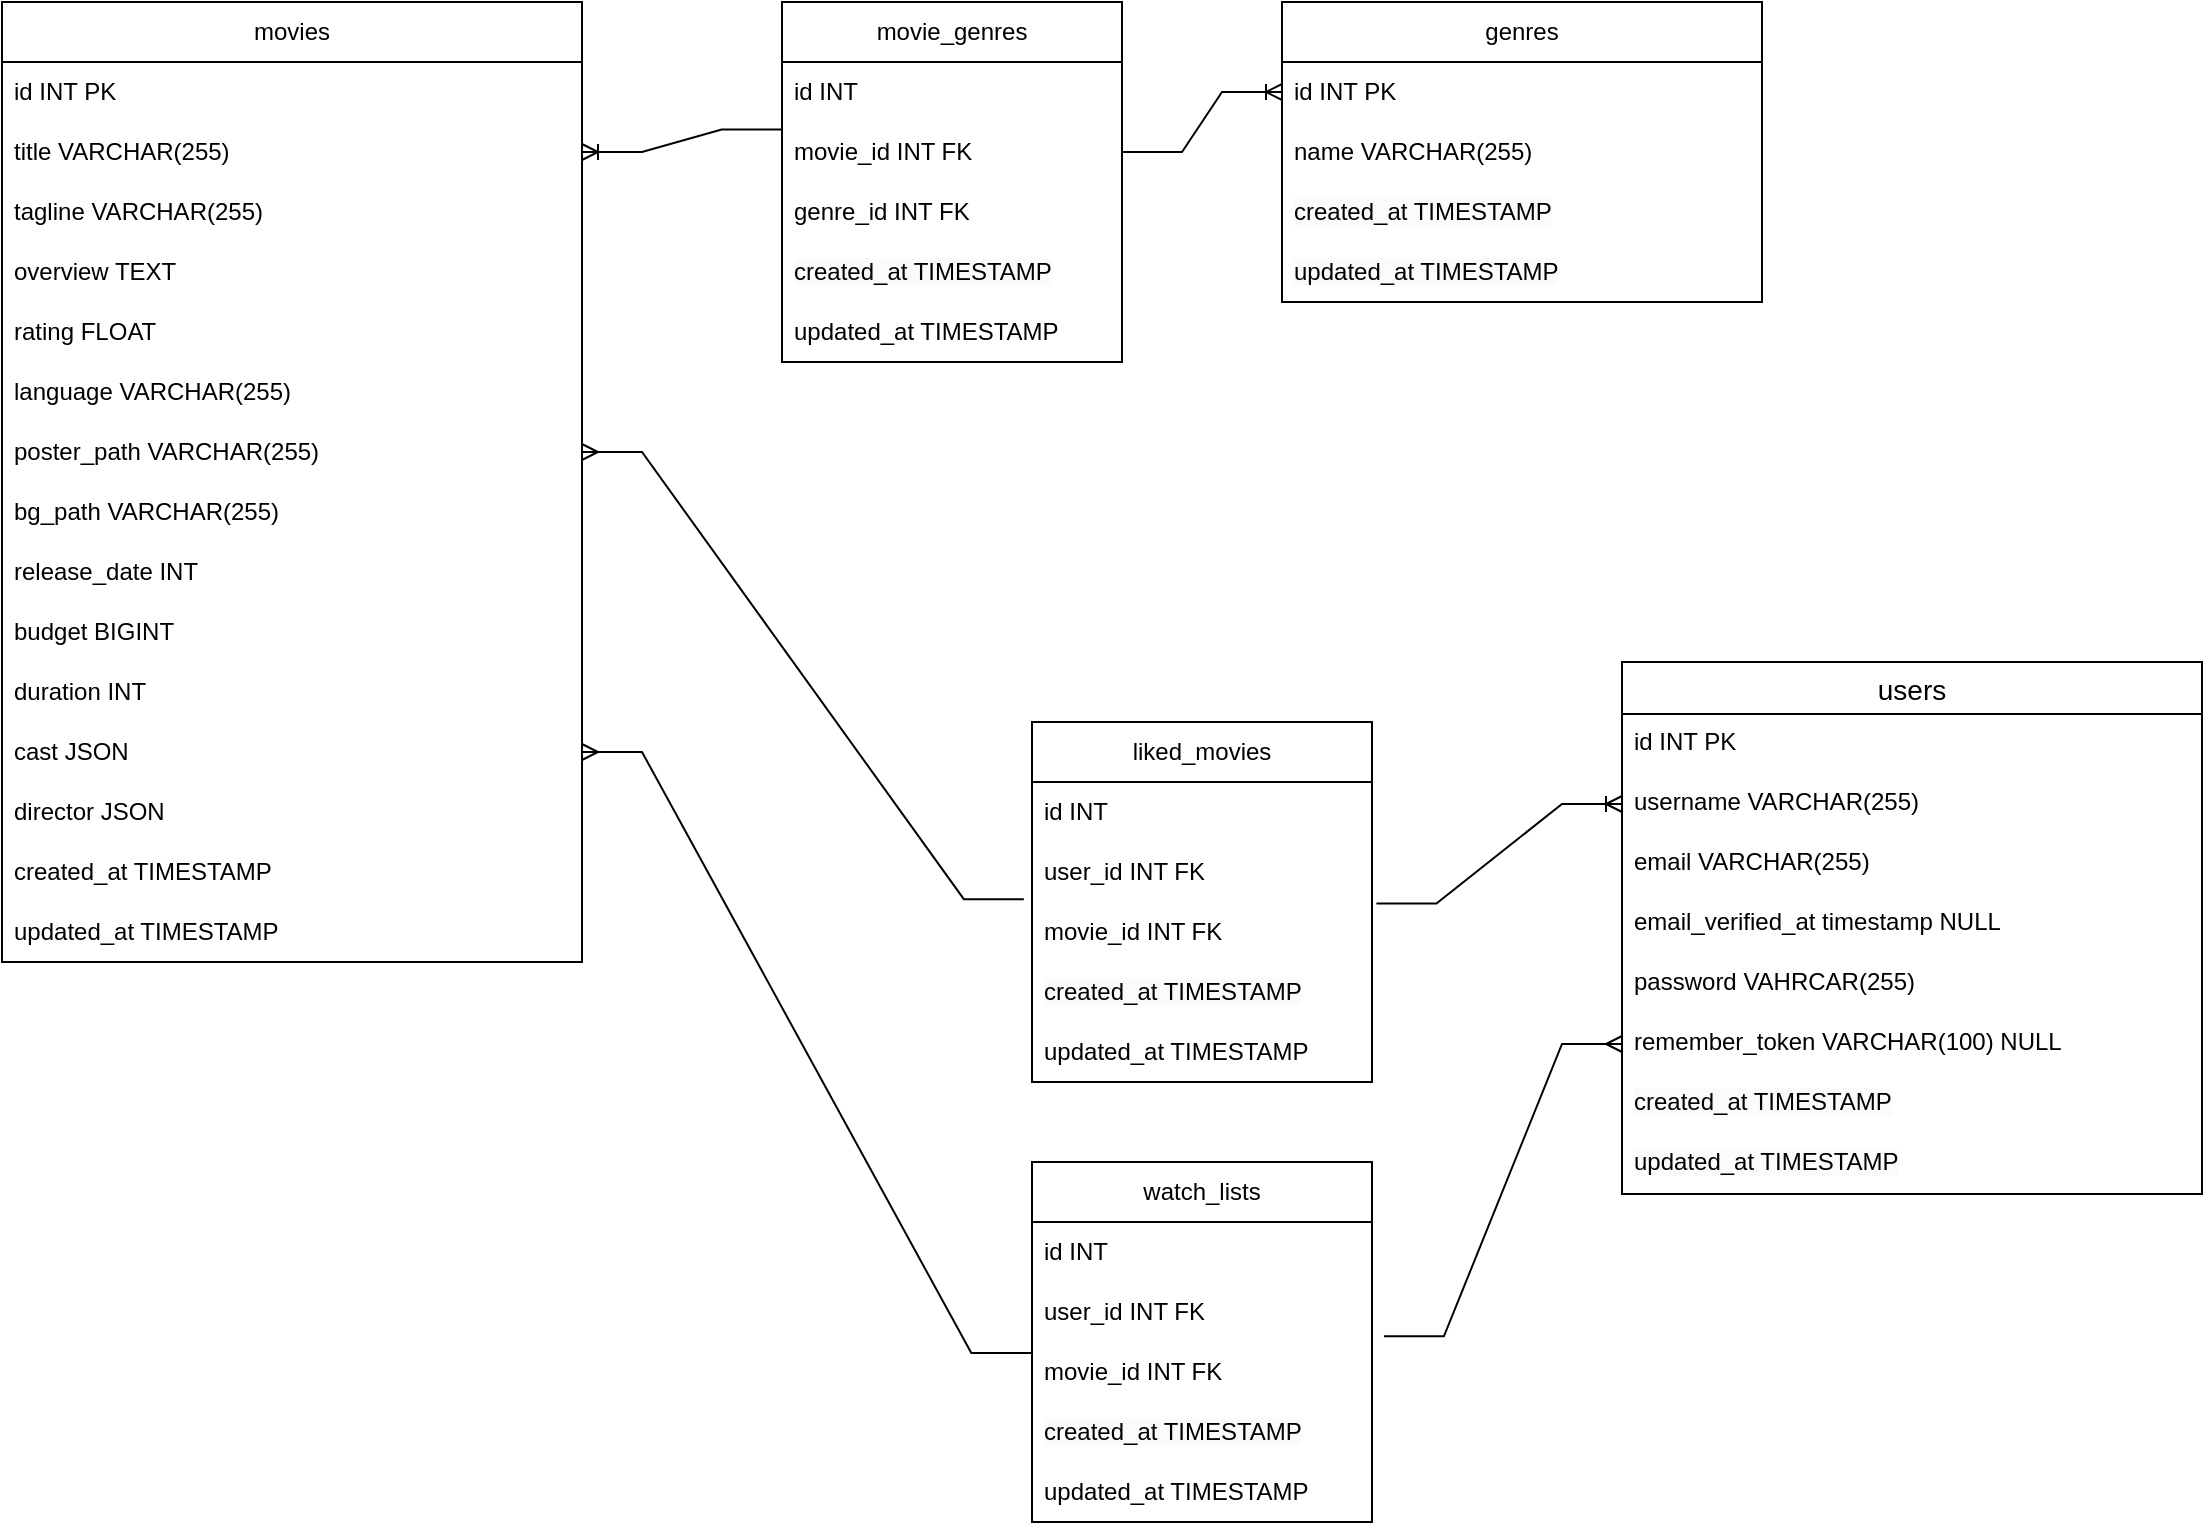 <mxfile version="26.0.10">
  <diagram id="R2lEEEUBdFMjLlhIrx00" name="Page-1">
    <mxGraphModel dx="2787" dy="2155" grid="1" gridSize="10" guides="1" tooltips="1" connect="1" arrows="1" fold="1" page="1" pageScale="1" pageWidth="850" pageHeight="1100" math="0" shadow="0" extFonts="Permanent Marker^https://fonts.googleapis.com/css?family=Permanent+Marker">
      <root>
        <mxCell id="0" />
        <mxCell id="1" parent="0" />
        <mxCell id="Nab35deKAh40LANfbA0e-5" value="movies" style="swimlane;fontStyle=0;childLayout=stackLayout;horizontal=1;startSize=30;horizontalStack=0;resizeParent=1;resizeParentMax=0;resizeLast=0;collapsible=1;marginBottom=0;whiteSpace=wrap;html=1;" parent="1" vertex="1">
          <mxGeometry x="-260" y="-10" width="290" height="480" as="geometry">
            <mxRectangle x="350" y="200" width="80" height="30" as="alternateBounds" />
          </mxGeometry>
        </mxCell>
        <mxCell id="Nab35deKAh40LANfbA0e-6" value="id INT PK" style="text;strokeColor=none;fillColor=none;align=left;verticalAlign=middle;spacingLeft=4;spacingRight=4;overflow=hidden;points=[[0,0.5],[1,0.5]];portConstraint=eastwest;rotatable=0;whiteSpace=wrap;html=1;" parent="Nab35deKAh40LANfbA0e-5" vertex="1">
          <mxGeometry y="30" width="290" height="30" as="geometry" />
        </mxCell>
        <mxCell id="Nab35deKAh40LANfbA0e-7" value="title VARCHAR(255)" style="text;strokeColor=none;fillColor=none;align=left;verticalAlign=middle;spacingLeft=4;spacingRight=4;overflow=hidden;points=[[0,0.5],[1,0.5]];portConstraint=eastwest;rotatable=0;whiteSpace=wrap;html=1;" parent="Nab35deKAh40LANfbA0e-5" vertex="1">
          <mxGeometry y="60" width="290" height="30" as="geometry" />
        </mxCell>
        <mxCell id="U0VIlnWGd9ExTcyywIdL-7" value="tagline VARCHAR(255)" style="text;strokeColor=none;fillColor=none;align=left;verticalAlign=middle;spacingLeft=4;spacingRight=4;overflow=hidden;points=[[0,0.5],[1,0.5]];portConstraint=eastwest;rotatable=0;whiteSpace=wrap;html=1;" vertex="1" parent="Nab35deKAh40LANfbA0e-5">
          <mxGeometry y="90" width="290" height="30" as="geometry" />
        </mxCell>
        <mxCell id="Nab35deKAh40LANfbA0e-8" value="overview TEXT" style="text;strokeColor=none;fillColor=none;align=left;verticalAlign=middle;spacingLeft=4;spacingRight=4;overflow=hidden;points=[[0,0.5],[1,0.5]];portConstraint=eastwest;rotatable=0;whiteSpace=wrap;html=1;" parent="Nab35deKAh40LANfbA0e-5" vertex="1">
          <mxGeometry y="120" width="290" height="30" as="geometry" />
        </mxCell>
        <mxCell id="Nab35deKAh40LANfbA0e-19" value="rating FLOAT" style="text;strokeColor=none;fillColor=none;align=left;verticalAlign=middle;spacingLeft=4;spacingRight=4;overflow=hidden;points=[[0,0.5],[1,0.5]];portConstraint=eastwest;rotatable=0;whiteSpace=wrap;html=1;" parent="Nab35deKAh40LANfbA0e-5" vertex="1">
          <mxGeometry y="150" width="290" height="30" as="geometry" />
        </mxCell>
        <mxCell id="Nab35deKAh40LANfbA0e-15" value="language VARCHAR(255)" style="text;strokeColor=none;fillColor=none;align=left;verticalAlign=middle;spacingLeft=4;spacingRight=4;overflow=hidden;points=[[0,0.5],[1,0.5]];portConstraint=eastwest;rotatable=0;whiteSpace=wrap;html=1;" parent="Nab35deKAh40LANfbA0e-5" vertex="1">
          <mxGeometry y="180" width="290" height="30" as="geometry" />
        </mxCell>
        <mxCell id="Nab35deKAh40LANfbA0e-20" value="poster_path&amp;nbsp;&lt;span class=&quot;hljs-type&quot;&gt;VARCHAR&lt;/span&gt;(&lt;span class=&quot;hljs-number&quot;&gt;255&lt;/span&gt;)" style="text;strokeColor=none;fillColor=none;align=left;verticalAlign=middle;spacingLeft=4;spacingRight=4;overflow=hidden;points=[[0,0.5],[1,0.5]];portConstraint=eastwest;rotatable=0;whiteSpace=wrap;html=1;" parent="Nab35deKAh40LANfbA0e-5" vertex="1">
          <mxGeometry y="210" width="290" height="30" as="geometry" />
        </mxCell>
        <mxCell id="U0VIlnWGd9ExTcyywIdL-8" value="bg_path VARCHAR(255)" style="text;strokeColor=none;fillColor=none;align=left;verticalAlign=middle;spacingLeft=4;spacingRight=4;overflow=hidden;points=[[0,0.5],[1,0.5]];portConstraint=eastwest;rotatable=0;whiteSpace=wrap;html=1;" vertex="1" parent="Nab35deKAh40LANfbA0e-5">
          <mxGeometry y="240" width="290" height="30" as="geometry" />
        </mxCell>
        <mxCell id="Nab35deKAh40LANfbA0e-10" value="release_date INT" style="text;strokeColor=none;fillColor=none;align=left;verticalAlign=middle;spacingLeft=4;spacingRight=4;overflow=hidden;points=[[0,0.5],[1,0.5]];portConstraint=eastwest;rotatable=0;whiteSpace=wrap;html=1;" parent="Nab35deKAh40LANfbA0e-5" vertex="1">
          <mxGeometry y="270" width="290" height="30" as="geometry" />
        </mxCell>
        <mxCell id="Nab35deKAh40LANfbA0e-29" value="budget BIGINT" style="text;strokeColor=none;fillColor=none;align=left;verticalAlign=middle;spacingLeft=4;spacingRight=4;overflow=hidden;points=[[0,0.5],[1,0.5]];portConstraint=eastwest;rotatable=0;whiteSpace=wrap;html=1;" parent="Nab35deKAh40LANfbA0e-5" vertex="1">
          <mxGeometry y="300" width="290" height="30" as="geometry" />
        </mxCell>
        <mxCell id="Nab35deKAh40LANfbA0e-11" value="duration INT" style="text;strokeColor=none;fillColor=none;align=left;verticalAlign=middle;spacingLeft=4;spacingRight=4;overflow=hidden;points=[[0,0.5],[1,0.5]];portConstraint=eastwest;rotatable=0;whiteSpace=wrap;html=1;" parent="Nab35deKAh40LANfbA0e-5" vertex="1">
          <mxGeometry y="330" width="290" height="30" as="geometry" />
        </mxCell>
        <mxCell id="Nab35deKAh40LANfbA0e-14" value="cast JSON" style="text;strokeColor=none;fillColor=none;align=left;verticalAlign=middle;spacingLeft=4;spacingRight=4;overflow=hidden;points=[[0,0.5],[1,0.5]];portConstraint=eastwest;rotatable=0;whiteSpace=wrap;html=1;" parent="Nab35deKAh40LANfbA0e-5" vertex="1">
          <mxGeometry y="360" width="290" height="30" as="geometry" />
        </mxCell>
        <mxCell id="Nab35deKAh40LANfbA0e-13" value="director JSON" style="text;strokeColor=none;fillColor=none;align=left;verticalAlign=middle;spacingLeft=4;spacingRight=4;overflow=hidden;points=[[0,0.5],[1,0.5]];portConstraint=eastwest;rotatable=0;whiteSpace=wrap;html=1;" parent="Nab35deKAh40LANfbA0e-5" vertex="1">
          <mxGeometry y="390" width="290" height="30" as="geometry" />
        </mxCell>
        <mxCell id="Nab35deKAh40LANfbA0e-16" value="created_at TIMESTAMP" style="text;strokeColor=none;fillColor=none;align=left;verticalAlign=middle;spacingLeft=4;spacingRight=4;overflow=hidden;points=[[0,0.5],[1,0.5]];portConstraint=eastwest;rotatable=0;whiteSpace=wrap;html=1;" parent="Nab35deKAh40LANfbA0e-5" vertex="1">
          <mxGeometry y="420" width="290" height="30" as="geometry" />
        </mxCell>
        <mxCell id="Nab35deKAh40LANfbA0e-17" value="updated_at TIMESTAMP" style="text;strokeColor=none;fillColor=none;align=left;verticalAlign=middle;spacingLeft=4;spacingRight=4;overflow=hidden;points=[[0,0.5],[1,0.5]];portConstraint=eastwest;rotatable=0;whiteSpace=wrap;html=1;" parent="Nab35deKAh40LANfbA0e-5" vertex="1">
          <mxGeometry y="450" width="290" height="30" as="geometry" />
        </mxCell>
        <mxCell id="Nab35deKAh40LANfbA0e-22" value="genres" style="swimlane;fontStyle=0;childLayout=stackLayout;horizontal=1;startSize=30;horizontalStack=0;resizeParent=1;resizeParentMax=0;resizeLast=0;collapsible=1;marginBottom=0;whiteSpace=wrap;html=1;" parent="1" vertex="1">
          <mxGeometry x="380" y="-10" width="240" height="150" as="geometry" />
        </mxCell>
        <mxCell id="Nab35deKAh40LANfbA0e-23" value="id INT PK" style="text;strokeColor=none;fillColor=none;align=left;verticalAlign=middle;spacingLeft=4;spacingRight=4;overflow=hidden;points=[[0,0.5],[1,0.5]];portConstraint=eastwest;rotatable=0;whiteSpace=wrap;html=1;" parent="Nab35deKAh40LANfbA0e-22" vertex="1">
          <mxGeometry y="30" width="240" height="30" as="geometry" />
        </mxCell>
        <mxCell id="Nab35deKAh40LANfbA0e-24" value="name VARCHAR(255)" style="text;strokeColor=none;fillColor=none;align=left;verticalAlign=middle;spacingLeft=4;spacingRight=4;overflow=hidden;points=[[0,0.5],[1,0.5]];portConstraint=eastwest;rotatable=0;whiteSpace=wrap;html=1;" parent="Nab35deKAh40LANfbA0e-22" vertex="1">
          <mxGeometry y="60" width="240" height="30" as="geometry" />
        </mxCell>
        <mxCell id="U0VIlnWGd9ExTcyywIdL-25" value="&lt;span style=&quot;color: rgb(0, 0, 0); font-family: Helvetica; font-size: 12px; font-style: normal; font-variant-ligatures: normal; font-variant-caps: normal; font-weight: 400; letter-spacing: normal; orphans: 2; text-align: left; text-indent: 0px; text-transform: none; widows: 2; word-spacing: 0px; -webkit-text-stroke-width: 0px; white-space: normal; background-color: rgb(251, 251, 251); text-decoration-thickness: initial; text-decoration-style: initial; text-decoration-color: initial; display: inline !important; float: none;&quot;&gt;created_at TIMESTAMP&lt;/span&gt;" style="text;strokeColor=none;fillColor=none;align=left;verticalAlign=middle;spacingLeft=4;spacingRight=4;overflow=hidden;points=[[0,0.5],[1,0.5]];portConstraint=eastwest;rotatable=0;whiteSpace=wrap;html=1;" vertex="1" parent="Nab35deKAh40LANfbA0e-22">
          <mxGeometry y="90" width="240" height="30" as="geometry" />
        </mxCell>
        <mxCell id="U0VIlnWGd9ExTcyywIdL-26" value="&lt;span style=&quot;color: rgb(0, 0, 0); font-family: Helvetica; font-size: 12px; font-style: normal; font-variant-ligatures: normal; font-variant-caps: normal; font-weight: 400; letter-spacing: normal; orphans: 2; text-align: left; text-indent: 0px; text-transform: none; widows: 2; word-spacing: 0px; -webkit-text-stroke-width: 0px; white-space: normal; background-color: rgb(251, 251, 251); text-decoration-thickness: initial; text-decoration-style: initial; text-decoration-color: initial; display: inline !important; float: none;&quot;&gt;updated_at TIMESTAMP&lt;/span&gt;" style="text;strokeColor=none;fillColor=none;align=left;verticalAlign=middle;spacingLeft=4;spacingRight=4;overflow=hidden;points=[[0,0.5],[1,0.5]];portConstraint=eastwest;rotatable=0;whiteSpace=wrap;html=1;" vertex="1" parent="Nab35deKAh40LANfbA0e-22">
          <mxGeometry y="120" width="240" height="30" as="geometry" />
        </mxCell>
        <mxCell id="U0VIlnWGd9ExTcyywIdL-1" value="movie_genres" style="swimlane;fontStyle=0;childLayout=stackLayout;horizontal=1;startSize=30;horizontalStack=0;resizeParent=1;resizeParentMax=0;resizeLast=0;collapsible=1;marginBottom=0;whiteSpace=wrap;html=1;" vertex="1" parent="1">
          <mxGeometry x="130" y="-10" width="170" height="180" as="geometry" />
        </mxCell>
        <mxCell id="U0VIlnWGd9ExTcyywIdL-2" value="id INT&amp;nbsp;" style="text;strokeColor=none;fillColor=none;align=left;verticalAlign=middle;spacingLeft=4;spacingRight=4;overflow=hidden;points=[[0,0.5],[1,0.5]];portConstraint=eastwest;rotatable=0;whiteSpace=wrap;html=1;" vertex="1" parent="U0VIlnWGd9ExTcyywIdL-1">
          <mxGeometry y="30" width="170" height="30" as="geometry" />
        </mxCell>
        <mxCell id="U0VIlnWGd9ExTcyywIdL-3" value="movie_id INT FK" style="text;strokeColor=none;fillColor=none;align=left;verticalAlign=middle;spacingLeft=4;spacingRight=4;overflow=hidden;points=[[0,0.5],[1,0.5]];portConstraint=eastwest;rotatable=0;whiteSpace=wrap;html=1;" vertex="1" parent="U0VIlnWGd9ExTcyywIdL-1">
          <mxGeometry y="60" width="170" height="30" as="geometry" />
        </mxCell>
        <mxCell id="U0VIlnWGd9ExTcyywIdL-4" value="genre_id INT FK" style="text;strokeColor=none;fillColor=none;align=left;verticalAlign=middle;spacingLeft=4;spacingRight=4;overflow=hidden;points=[[0,0.5],[1,0.5]];portConstraint=eastwest;rotatable=0;whiteSpace=wrap;html=1;" vertex="1" parent="U0VIlnWGd9ExTcyywIdL-1">
          <mxGeometry y="90" width="170" height="30" as="geometry" />
        </mxCell>
        <mxCell id="U0VIlnWGd9ExTcyywIdL-22" value="&lt;span style=&quot;float: none; display: inline !important; color: rgb(0, 0, 0); background-color: rgb(251, 251, 251);&quot;&gt;created_at TIMESTAMP&lt;/span&gt;" style="text;strokeColor=none;fillColor=none;align=left;verticalAlign=middle;spacingLeft=4;spacingRight=4;overflow=hidden;points=[[0,0.5],[1,0.5]];portConstraint=eastwest;rotatable=0;whiteSpace=wrap;html=1;" vertex="1" parent="U0VIlnWGd9ExTcyywIdL-1">
          <mxGeometry y="120" width="170" height="30" as="geometry" />
        </mxCell>
        <mxCell id="U0VIlnWGd9ExTcyywIdL-23" value="&lt;div&gt;&lt;span style=&quot;background-color: transparent;&quot;&gt;updated_at TIMESTAMP&lt;/span&gt;&lt;/div&gt;" style="text;strokeColor=none;fillColor=none;align=left;verticalAlign=middle;spacingLeft=4;spacingRight=4;overflow=hidden;points=[[0,0.5],[1,0.5]];portConstraint=eastwest;rotatable=0;whiteSpace=wrap;html=1;" vertex="1" parent="U0VIlnWGd9ExTcyywIdL-1">
          <mxGeometry y="150" width="170" height="30" as="geometry" />
        </mxCell>
        <mxCell id="U0VIlnWGd9ExTcyywIdL-5" value="" style="edgeStyle=entityRelationEdgeStyle;fontSize=12;html=1;endArrow=ERoneToMany;rounded=0;exitX=-0.001;exitY=0.124;exitDx=0;exitDy=0;exitPerimeter=0;entryX=1;entryY=0.5;entryDx=0;entryDy=0;" edge="1" parent="1" source="U0VIlnWGd9ExTcyywIdL-3" target="Nab35deKAh40LANfbA0e-7">
          <mxGeometry width="100" height="100" relative="1" as="geometry">
            <mxPoint x="-100" y="290" as="sourcePoint" />
            <mxPoint y="190" as="targetPoint" />
          </mxGeometry>
        </mxCell>
        <mxCell id="U0VIlnWGd9ExTcyywIdL-6" value="" style="edgeStyle=entityRelationEdgeStyle;fontSize=12;html=1;endArrow=ERoneToMany;rounded=0;exitX=1;exitY=0.5;exitDx=0;exitDy=0;entryX=0;entryY=0.5;entryDx=0;entryDy=0;" edge="1" parent="1" source="U0VIlnWGd9ExTcyywIdL-3" target="Nab35deKAh40LANfbA0e-23">
          <mxGeometry width="100" height="100" relative="1" as="geometry">
            <mxPoint x="150" y="64" as="sourcePoint" />
            <mxPoint x="42" y="247" as="targetPoint" />
          </mxGeometry>
        </mxCell>
        <mxCell id="U0VIlnWGd9ExTcyywIdL-9" value="users" style="swimlane;fontStyle=0;childLayout=stackLayout;horizontal=1;startSize=26;horizontalStack=0;resizeParent=1;resizeParentMax=0;resizeLast=0;collapsible=1;marginBottom=0;align=center;fontSize=14;" vertex="1" parent="1">
          <mxGeometry x="550" y="320" width="290" height="266" as="geometry" />
        </mxCell>
        <mxCell id="U0VIlnWGd9ExTcyywIdL-10" value="id INT PK" style="text;strokeColor=none;fillColor=none;spacingLeft=4;spacingRight=4;overflow=hidden;rotatable=0;points=[[0,0.5],[1,0.5]];portConstraint=eastwest;fontSize=12;whiteSpace=wrap;html=1;" vertex="1" parent="U0VIlnWGd9ExTcyywIdL-9">
          <mxGeometry y="26" width="290" height="30" as="geometry" />
        </mxCell>
        <mxCell id="U0VIlnWGd9ExTcyywIdL-12" value="username VARCHAR(255)&lt;div&gt;&lt;br&gt;&lt;/div&gt;" style="text;strokeColor=none;fillColor=none;spacingLeft=4;spacingRight=4;overflow=hidden;rotatable=0;points=[[0,0.5],[1,0.5]];portConstraint=eastwest;fontSize=12;whiteSpace=wrap;html=1;" vertex="1" parent="U0VIlnWGd9ExTcyywIdL-9">
          <mxGeometry y="56" width="290" height="30" as="geometry" />
        </mxCell>
        <mxCell id="U0VIlnWGd9ExTcyywIdL-15" value="email VARCHAR(255)" style="text;strokeColor=none;fillColor=none;spacingLeft=4;spacingRight=4;overflow=hidden;rotatable=0;points=[[0,0.5],[1,0.5]];portConstraint=eastwest;fontSize=12;whiteSpace=wrap;html=1;" vertex="1" parent="U0VIlnWGd9ExTcyywIdL-9">
          <mxGeometry y="86" width="290" height="30" as="geometry" />
        </mxCell>
        <mxCell id="U0VIlnWGd9ExTcyywIdL-14" value="email_verified_at timestamp&amp;nbsp;&lt;span style=&quot;background-color: transparent;&quot;&gt;NULL&lt;/span&gt;" style="text;strokeColor=none;fillColor=none;spacingLeft=4;spacingRight=4;overflow=hidden;rotatable=0;points=[[0,0.5],[1,0.5]];portConstraint=eastwest;fontSize=12;whiteSpace=wrap;html=1;" vertex="1" parent="U0VIlnWGd9ExTcyywIdL-9">
          <mxGeometry y="116" width="290" height="30" as="geometry" />
        </mxCell>
        <mxCell id="U0VIlnWGd9ExTcyywIdL-13" value="password VAHRCAR(255)" style="text;strokeColor=none;fillColor=none;spacingLeft=4;spacingRight=4;overflow=hidden;rotatable=0;points=[[0,0.5],[1,0.5]];portConstraint=eastwest;fontSize=12;whiteSpace=wrap;html=1;" vertex="1" parent="U0VIlnWGd9ExTcyywIdL-9">
          <mxGeometry y="146" width="290" height="30" as="geometry" />
        </mxCell>
        <mxCell id="U0VIlnWGd9ExTcyywIdL-16" value="remember_token VARCHAR(100) NULL" style="text;strokeColor=none;fillColor=none;spacingLeft=4;spacingRight=4;overflow=hidden;rotatable=0;points=[[0,0.5],[1,0.5]];portConstraint=eastwest;fontSize=12;whiteSpace=wrap;html=1;" vertex="1" parent="U0VIlnWGd9ExTcyywIdL-9">
          <mxGeometry y="176" width="290" height="30" as="geometry" />
        </mxCell>
        <mxCell id="U0VIlnWGd9ExTcyywIdL-17" value="&lt;span style=&quot;color: rgb(0, 0, 0); font-family: Helvetica; font-size: 12px; font-style: normal; font-variant-ligatures: normal; font-variant-caps: normal; font-weight: 400; letter-spacing: normal; orphans: 2; text-align: left; text-indent: 0px; text-transform: none; widows: 2; word-spacing: 0px; -webkit-text-stroke-width: 0px; white-space: normal; background-color: rgb(251, 251, 251); text-decoration-thickness: initial; text-decoration-style: initial; text-decoration-color: initial; display: inline !important; float: none;&quot;&gt;created_at TIMESTAMP&lt;/span&gt;&lt;div&gt;&lt;br/&gt;&lt;/div&gt;" style="text;strokeColor=none;fillColor=none;spacingLeft=4;spacingRight=4;overflow=hidden;rotatable=0;points=[[0,0.5],[1,0.5]];portConstraint=eastwest;fontSize=12;whiteSpace=wrap;html=1;" vertex="1" parent="U0VIlnWGd9ExTcyywIdL-9">
          <mxGeometry y="206" width="290" height="30" as="geometry" />
        </mxCell>
        <mxCell id="U0VIlnWGd9ExTcyywIdL-18" value="&lt;span style=&quot;color: rgb(0, 0, 0); font-family: Helvetica; font-size: 12px; font-style: normal; font-variant-ligatures: normal; font-variant-caps: normal; font-weight: 400; letter-spacing: normal; orphans: 2; text-align: left; text-indent: 0px; text-transform: none; widows: 2; word-spacing: 0px; -webkit-text-stroke-width: 0px; white-space: normal; background-color: rgb(251, 251, 251); text-decoration-thickness: initial; text-decoration-style: initial; text-decoration-color: initial; display: inline !important; float: none;&quot;&gt;updated_at TIMESTAMP&lt;/span&gt;&lt;div&gt;&lt;br/&gt;&lt;/div&gt;" style="text;strokeColor=none;fillColor=none;spacingLeft=4;spacingRight=4;overflow=hidden;rotatable=0;points=[[0,0.5],[1,0.5]];portConstraint=eastwest;fontSize=12;whiteSpace=wrap;html=1;" vertex="1" parent="U0VIlnWGd9ExTcyywIdL-9">
          <mxGeometry y="236" width="290" height="30" as="geometry" />
        </mxCell>
        <mxCell id="U0VIlnWGd9ExTcyywIdL-27" value="liked_movies" style="swimlane;fontStyle=0;childLayout=stackLayout;horizontal=1;startSize=30;horizontalStack=0;resizeParent=1;resizeParentMax=0;resizeLast=0;collapsible=1;marginBottom=0;whiteSpace=wrap;html=1;" vertex="1" parent="1">
          <mxGeometry x="255" y="350" width="170" height="180" as="geometry" />
        </mxCell>
        <mxCell id="U0VIlnWGd9ExTcyywIdL-28" value="id INT&amp;nbsp;" style="text;strokeColor=none;fillColor=none;align=left;verticalAlign=middle;spacingLeft=4;spacingRight=4;overflow=hidden;points=[[0,0.5],[1,0.5]];portConstraint=eastwest;rotatable=0;whiteSpace=wrap;html=1;" vertex="1" parent="U0VIlnWGd9ExTcyywIdL-27">
          <mxGeometry y="30" width="170" height="30" as="geometry" />
        </mxCell>
        <mxCell id="U0VIlnWGd9ExTcyywIdL-30" value="user_id INT FK" style="text;strokeColor=none;fillColor=none;align=left;verticalAlign=middle;spacingLeft=4;spacingRight=4;overflow=hidden;points=[[0,0.5],[1,0.5]];portConstraint=eastwest;rotatable=0;whiteSpace=wrap;html=1;" vertex="1" parent="U0VIlnWGd9ExTcyywIdL-27">
          <mxGeometry y="60" width="170" height="30" as="geometry" />
        </mxCell>
        <mxCell id="U0VIlnWGd9ExTcyywIdL-29" value="movie_id INT FK" style="text;strokeColor=none;fillColor=none;align=left;verticalAlign=middle;spacingLeft=4;spacingRight=4;overflow=hidden;points=[[0,0.5],[1,0.5]];portConstraint=eastwest;rotatable=0;whiteSpace=wrap;html=1;" vertex="1" parent="U0VIlnWGd9ExTcyywIdL-27">
          <mxGeometry y="90" width="170" height="30" as="geometry" />
        </mxCell>
        <mxCell id="U0VIlnWGd9ExTcyywIdL-31" value="&lt;span style=&quot;float: none; display: inline !important; color: rgb(0, 0, 0); background-color: rgb(251, 251, 251);&quot;&gt;created_at TIMESTAMP&lt;/span&gt;" style="text;strokeColor=none;fillColor=none;align=left;verticalAlign=middle;spacingLeft=4;spacingRight=4;overflow=hidden;points=[[0,0.5],[1,0.5]];portConstraint=eastwest;rotatable=0;whiteSpace=wrap;html=1;" vertex="1" parent="U0VIlnWGd9ExTcyywIdL-27">
          <mxGeometry y="120" width="170" height="30" as="geometry" />
        </mxCell>
        <mxCell id="U0VIlnWGd9ExTcyywIdL-32" value="&lt;div&gt;&lt;span style=&quot;background-color: transparent;&quot;&gt;updated_at TIMESTAMP&lt;/span&gt;&lt;/div&gt;" style="text;strokeColor=none;fillColor=none;align=left;verticalAlign=middle;spacingLeft=4;spacingRight=4;overflow=hidden;points=[[0,0.5],[1,0.5]];portConstraint=eastwest;rotatable=0;whiteSpace=wrap;html=1;" vertex="1" parent="U0VIlnWGd9ExTcyywIdL-27">
          <mxGeometry y="150" width="170" height="30" as="geometry" />
        </mxCell>
        <mxCell id="U0VIlnWGd9ExTcyywIdL-34" value="" style="edgeStyle=entityRelationEdgeStyle;fontSize=12;html=1;endArrow=ERoneToMany;rounded=0;entryX=0;entryY=0.5;entryDx=0;entryDy=0;exitX=1.013;exitY=0.025;exitDx=0;exitDy=0;exitPerimeter=0;" edge="1" parent="1" source="U0VIlnWGd9ExTcyywIdL-29" target="U0VIlnWGd9ExTcyywIdL-12">
          <mxGeometry width="100" height="100" relative="1" as="geometry">
            <mxPoint x="490" y="260" as="sourcePoint" />
            <mxPoint x="590" y="160" as="targetPoint" />
            <Array as="points">
              <mxPoint x="650" y="300" />
            </Array>
          </mxGeometry>
        </mxCell>
        <mxCell id="U0VIlnWGd9ExTcyywIdL-35" value="&lt;div&gt;&lt;br&gt;&lt;/div&gt;&lt;div&gt;&lt;br&gt;&lt;/div&gt;" style="edgeLabel;html=1;align=center;verticalAlign=middle;resizable=0;points=[];" vertex="1" connectable="0" parent="U0VIlnWGd9ExTcyywIdL-34">
          <mxGeometry x="-0.017" y="3" relative="1" as="geometry">
            <mxPoint as="offset" />
          </mxGeometry>
        </mxCell>
        <mxCell id="U0VIlnWGd9ExTcyywIdL-38" value="" style="edgeStyle=entityRelationEdgeStyle;fontSize=12;html=1;endArrow=ERmany;rounded=0;entryX=1;entryY=0.5;entryDx=0;entryDy=0;exitX=-0.024;exitY=-0.047;exitDx=0;exitDy=0;exitPerimeter=0;" edge="1" parent="1" source="U0VIlnWGd9ExTcyywIdL-29" target="Nab35deKAh40LANfbA0e-20">
          <mxGeometry width="100" height="100" relative="1" as="geometry">
            <mxPoint x="10" y="540" as="sourcePoint" />
            <mxPoint x="110" y="440" as="targetPoint" />
          </mxGeometry>
        </mxCell>
        <mxCell id="U0VIlnWGd9ExTcyywIdL-39" value="watch_lists" style="swimlane;fontStyle=0;childLayout=stackLayout;horizontal=1;startSize=30;horizontalStack=0;resizeParent=1;resizeParentMax=0;resizeLast=0;collapsible=1;marginBottom=0;whiteSpace=wrap;html=1;" vertex="1" parent="1">
          <mxGeometry x="255" y="570" width="170" height="180" as="geometry" />
        </mxCell>
        <mxCell id="U0VIlnWGd9ExTcyywIdL-40" value="id INT&amp;nbsp;" style="text;strokeColor=none;fillColor=none;align=left;verticalAlign=middle;spacingLeft=4;spacingRight=4;overflow=hidden;points=[[0,0.5],[1,0.5]];portConstraint=eastwest;rotatable=0;whiteSpace=wrap;html=1;" vertex="1" parent="U0VIlnWGd9ExTcyywIdL-39">
          <mxGeometry y="30" width="170" height="30" as="geometry" />
        </mxCell>
        <mxCell id="U0VIlnWGd9ExTcyywIdL-41" value="user_id INT FK" style="text;strokeColor=none;fillColor=none;align=left;verticalAlign=middle;spacingLeft=4;spacingRight=4;overflow=hidden;points=[[0,0.5],[1,0.5]];portConstraint=eastwest;rotatable=0;whiteSpace=wrap;html=1;" vertex="1" parent="U0VIlnWGd9ExTcyywIdL-39">
          <mxGeometry y="60" width="170" height="30" as="geometry" />
        </mxCell>
        <mxCell id="U0VIlnWGd9ExTcyywIdL-42" value="movie_id INT FK" style="text;strokeColor=none;fillColor=none;align=left;verticalAlign=middle;spacingLeft=4;spacingRight=4;overflow=hidden;points=[[0,0.5],[1,0.5]];portConstraint=eastwest;rotatable=0;whiteSpace=wrap;html=1;" vertex="1" parent="U0VIlnWGd9ExTcyywIdL-39">
          <mxGeometry y="90" width="170" height="30" as="geometry" />
        </mxCell>
        <mxCell id="U0VIlnWGd9ExTcyywIdL-43" value="&lt;span style=&quot;float: none; display: inline !important; color: rgb(0, 0, 0); background-color: rgb(251, 251, 251);&quot;&gt;created_at TIMESTAMP&lt;/span&gt;" style="text;strokeColor=none;fillColor=none;align=left;verticalAlign=middle;spacingLeft=4;spacingRight=4;overflow=hidden;points=[[0,0.5],[1,0.5]];portConstraint=eastwest;rotatable=0;whiteSpace=wrap;html=1;" vertex="1" parent="U0VIlnWGd9ExTcyywIdL-39">
          <mxGeometry y="120" width="170" height="30" as="geometry" />
        </mxCell>
        <mxCell id="U0VIlnWGd9ExTcyywIdL-44" value="&lt;div&gt;&lt;span style=&quot;background-color: transparent;&quot;&gt;updated_at TIMESTAMP&lt;/span&gt;&lt;/div&gt;" style="text;strokeColor=none;fillColor=none;align=left;verticalAlign=middle;spacingLeft=4;spacingRight=4;overflow=hidden;points=[[0,0.5],[1,0.5]];portConstraint=eastwest;rotatable=0;whiteSpace=wrap;html=1;" vertex="1" parent="U0VIlnWGd9ExTcyywIdL-39">
          <mxGeometry y="150" width="170" height="30" as="geometry" />
        </mxCell>
        <mxCell id="U0VIlnWGd9ExTcyywIdL-45" value="" style="edgeStyle=entityRelationEdgeStyle;fontSize=12;html=1;endArrow=ERmany;rounded=0;entryX=1;entryY=0.5;entryDx=0;entryDy=0;exitX=-0.002;exitY=1.185;exitDx=0;exitDy=0;exitPerimeter=0;" edge="1" parent="1" source="U0VIlnWGd9ExTcyywIdL-41" target="Nab35deKAh40LANfbA0e-14">
          <mxGeometry width="100" height="100" relative="1" as="geometry">
            <mxPoint x="261" y="449" as="sourcePoint" />
            <mxPoint x="40" y="225" as="targetPoint" />
          </mxGeometry>
        </mxCell>
        <mxCell id="U0VIlnWGd9ExTcyywIdL-46" value="" style="edgeStyle=entityRelationEdgeStyle;fontSize=12;html=1;endArrow=ERmany;rounded=0;entryX=0;entryY=0.5;entryDx=0;entryDy=0;exitX=1.035;exitY=0.906;exitDx=0;exitDy=0;exitPerimeter=0;" edge="1" parent="1" source="U0VIlnWGd9ExTcyywIdL-41" target="U0VIlnWGd9ExTcyywIdL-16">
          <mxGeometry width="100" height="100" relative="1" as="geometry">
            <mxPoint x="265" y="676" as="sourcePoint" />
            <mxPoint x="45" y="334" as="targetPoint" />
          </mxGeometry>
        </mxCell>
      </root>
    </mxGraphModel>
  </diagram>
</mxfile>
